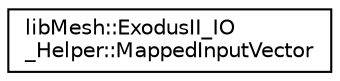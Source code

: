 digraph "类继承关系图"
{
 // INTERACTIVE_SVG=YES
  edge [fontname="Helvetica",fontsize="10",labelfontname="Helvetica",labelfontsize="10"];
  node [fontname="Helvetica",fontsize="10",shape=record];
  rankdir="LR";
  Node1 [label="libMesh::ExodusII_IO\l_Helper::MappedInputVector",height=0.2,width=0.4,color="black", fillcolor="white", style="filled",URL="$structlibMesh_1_1ExodusII__IO__Helper_1_1MappedInputVector.html",tooltip="This class facilitates reading in vectors from Exodus file that may be of a different floating point ..."];
}
